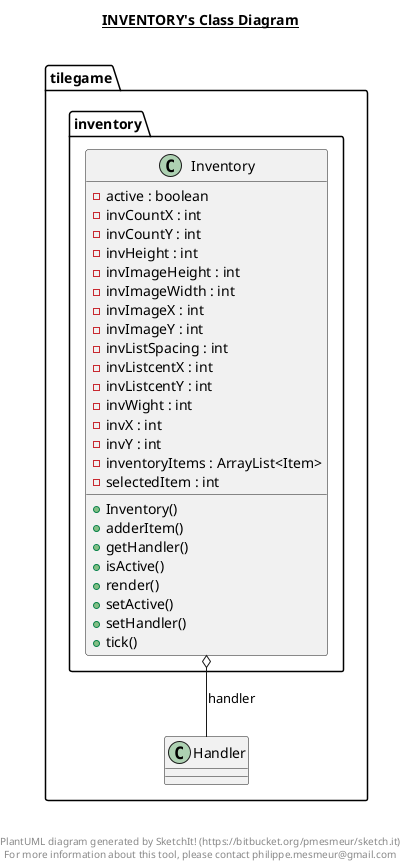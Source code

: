 @startuml

title __INVENTORY's Class Diagram__\n

  namespace tilegame {
    namespace inventory {
      class tilegame.inventory.Inventory {
          - active : boolean
          - invCountX : int
          - invCountY : int
          - invHeight : int
          - invImageHeight : int
          - invImageWidth : int
          - invImageX : int
          - invImageY : int
          - invListSpacing : int
          - invListcentX : int
          - invListcentY : int
          - invWight : int
          - invX : int
          - invY : int
          - inventoryItems : ArrayList<Item>
          - selectedItem : int
          + Inventory()
          + adderItem()
          + getHandler()
          + isActive()
          + render()
          + setActive()
          + setHandler()
          + tick()
      }
    }
  }
  

  tilegame.inventory.Inventory o-- tilegame.Handler : handler


right footer


PlantUML diagram generated by SketchIt! (https://bitbucket.org/pmesmeur/sketch.it)
For more information about this tool, please contact philippe.mesmeur@gmail.com
endfooter

@enduml
